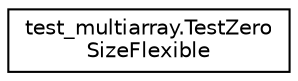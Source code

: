 digraph "Graphical Class Hierarchy"
{
 // LATEX_PDF_SIZE
  edge [fontname="Helvetica",fontsize="10",labelfontname="Helvetica",labelfontsize="10"];
  node [fontname="Helvetica",fontsize="10",shape=record];
  rankdir="LR";
  Node0 [label="test_multiarray.TestZero\lSizeFlexible",height=0.2,width=0.4,color="black", fillcolor="white", style="filled",URL="$classtest__multiarray_1_1TestZeroSizeFlexible.html",tooltip=" "];
}
